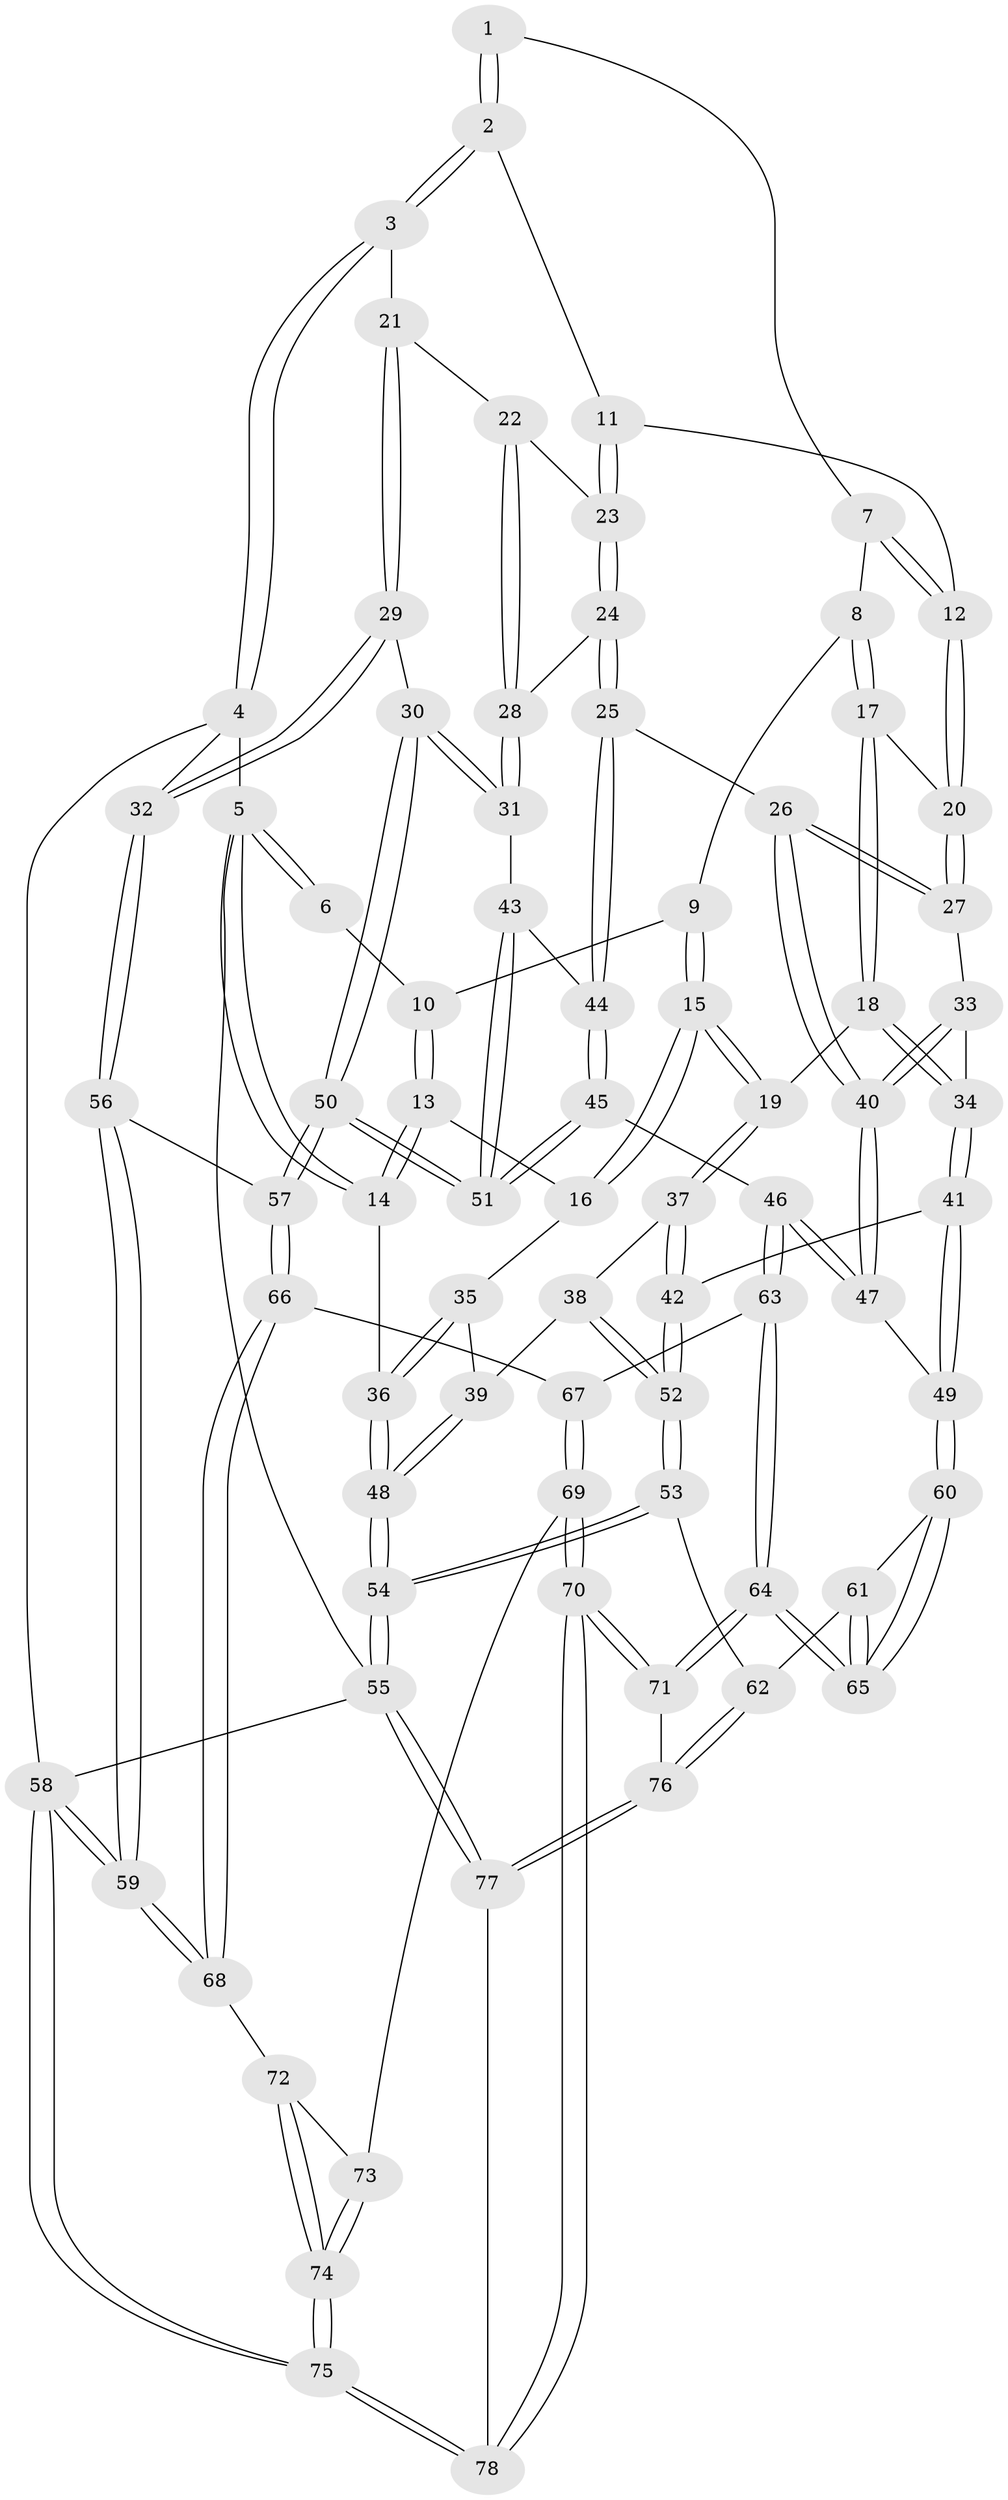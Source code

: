 // Generated by graph-tools (version 1.1) at 2025/27/03/09/25 03:27:16]
// undirected, 78 vertices, 192 edges
graph export_dot {
graph [start="1"]
  node [color=gray90,style=filled];
  1 [pos="+0.3379721332860186+0"];
  2 [pos="+0.7973366535961872+0"];
  3 [pos="+1+0"];
  4 [pos="+1+0"];
  5 [pos="+0+0"];
  6 [pos="+0.07559192671344112+0"];
  7 [pos="+0.33387695765141606+0"];
  8 [pos="+0.2546718456381174+0.11112607424583598"];
  9 [pos="+0.21748453865422246+0.11777104906958867"];
  10 [pos="+0.14859276614200048+0.09812886740163335"];
  11 [pos="+0.6404248533554157+0.08167257151652195"];
  12 [pos="+0.4595261191174421+0.15722236794862374"];
  13 [pos="+0.050756821747889196+0.13380667244956365"];
  14 [pos="+0+0.062200849881604875"];
  15 [pos="+0.15131845767438296+0.2976660326750446"];
  16 [pos="+0.12982865489268727+0.2872041892029744"];
  17 [pos="+0.33105878955120005+0.1779620325030549"];
  18 [pos="+0.2362660422947168+0.3279610792010744"];
  19 [pos="+0.1760994978118658+0.32915581219869156"];
  20 [pos="+0.42895949784669335+0.19056357704065974"];
  21 [pos="+0.8134692478906628+0.2572274685316363"];
  22 [pos="+0.7056953644364735+0.23155084921876978"];
  23 [pos="+0.6661191281244437+0.189260954845896"];
  24 [pos="+0.5588961450839066+0.353232346402768"];
  25 [pos="+0.5580427606943534+0.3538373322086681"];
  26 [pos="+0.541904928037619+0.34837863202446273"];
  27 [pos="+0.4486603790777118+0.28958518300894065"];
  28 [pos="+0.7136682656384628+0.35342776190216424"];
  29 [pos="+0.902443216843041+0.410119487308032"];
  30 [pos="+0.8595109853070135+0.44023589723773926"];
  31 [pos="+0.7397550168140243+0.3855635333865401"];
  32 [pos="+1+0.36200597454092065"];
  33 [pos="+0.40964794161991386+0.3312129662765764"];
  34 [pos="+0.3218756262447312+0.3890370977633947"];
  35 [pos="+0+0.3074734397790455"];
  36 [pos="+0+0.2871636752908262"];
  37 [pos="+0.1678716492711636+0.34730660293339183"];
  38 [pos="+0.12546968368990982+0.40881569340552926"];
  39 [pos="+0.09424762333946193+0.4155869255188038"];
  40 [pos="+0.4484824225274539+0.4459802285162159"];
  41 [pos="+0.33418462019050266+0.5315549105319274"];
  42 [pos="+0.26539749560043396+0.5395947731377702"];
  43 [pos="+0.6493204551249531+0.44050815430001816"];
  44 [pos="+0.5777972056563938+0.4281454949440728"];
  45 [pos="+0.5453011158322739+0.5237488766354608"];
  46 [pos="+0.46638922215028566+0.5677743449678929"];
  47 [pos="+0.4189134394167564+0.5510992799750387"];
  48 [pos="+0+0.5802447157694642"];
  49 [pos="+0.35820342883012796+0.5478961209098401"];
  50 [pos="+0.7736410659325922+0.6211593637991853"];
  51 [pos="+0.7551886240144+0.6090366850391565"];
  52 [pos="+0.17511204376628575+0.5662189146277351"];
  53 [pos="+0.03160513624637634+0.7116083395978905"];
  54 [pos="+0+0.726772049335623"];
  55 [pos="+0+1"];
  56 [pos="+1+0.5247027969884549"];
  57 [pos="+0.778511460039701+0.6650407561183785"];
  58 [pos="+1+1"];
  59 [pos="+1+0.8021898879959408"];
  60 [pos="+0.3419952659814961+0.6184809321417065"];
  61 [pos="+0.28325754521391433+0.7138503362661491"];
  62 [pos="+0.1292597152708623+0.7606697704585256"];
  63 [pos="+0.527521316441504+0.7345039793519348"];
  64 [pos="+0.45366147425455655+0.8472553231908064"];
  65 [pos="+0.43583624206780136+0.8274343552982955"];
  66 [pos="+0.7782385363607514+0.6772838060666786"];
  67 [pos="+0.7226499295132214+0.7041958489150546"];
  68 [pos="+0.7888339341835657+0.6888216984038752"];
  69 [pos="+0.6364566378924879+0.9202194960355433"];
  70 [pos="+0.4742523118510321+1"];
  71 [pos="+0.43875784592858663+0.9475841401977215"];
  72 [pos="+0.8069975147057613+0.7950881441485937"];
  73 [pos="+0.7027632120002674+0.9116999016130591"];
  74 [pos="+0.8986138643851016+1"];
  75 [pos="+1+1"];
  76 [pos="+0.21162857293722484+0.8593651793457645"];
  77 [pos="+0+1"];
  78 [pos="+0.47755481347217493+1"];
  1 -- 2;
  1 -- 2;
  1 -- 7;
  2 -- 3;
  2 -- 3;
  2 -- 11;
  3 -- 4;
  3 -- 4;
  3 -- 21;
  4 -- 5;
  4 -- 32;
  4 -- 58;
  5 -- 6;
  5 -- 6;
  5 -- 14;
  5 -- 14;
  5 -- 55;
  6 -- 10;
  7 -- 8;
  7 -- 12;
  7 -- 12;
  8 -- 9;
  8 -- 17;
  8 -- 17;
  9 -- 10;
  9 -- 15;
  9 -- 15;
  10 -- 13;
  10 -- 13;
  11 -- 12;
  11 -- 23;
  11 -- 23;
  12 -- 20;
  12 -- 20;
  13 -- 14;
  13 -- 14;
  13 -- 16;
  14 -- 36;
  15 -- 16;
  15 -- 16;
  15 -- 19;
  15 -- 19;
  16 -- 35;
  17 -- 18;
  17 -- 18;
  17 -- 20;
  18 -- 19;
  18 -- 34;
  18 -- 34;
  19 -- 37;
  19 -- 37;
  20 -- 27;
  20 -- 27;
  21 -- 22;
  21 -- 29;
  21 -- 29;
  22 -- 23;
  22 -- 28;
  22 -- 28;
  23 -- 24;
  23 -- 24;
  24 -- 25;
  24 -- 25;
  24 -- 28;
  25 -- 26;
  25 -- 44;
  25 -- 44;
  26 -- 27;
  26 -- 27;
  26 -- 40;
  26 -- 40;
  27 -- 33;
  28 -- 31;
  28 -- 31;
  29 -- 30;
  29 -- 32;
  29 -- 32;
  30 -- 31;
  30 -- 31;
  30 -- 50;
  30 -- 50;
  31 -- 43;
  32 -- 56;
  32 -- 56;
  33 -- 34;
  33 -- 40;
  33 -- 40;
  34 -- 41;
  34 -- 41;
  35 -- 36;
  35 -- 36;
  35 -- 39;
  36 -- 48;
  36 -- 48;
  37 -- 38;
  37 -- 42;
  37 -- 42;
  38 -- 39;
  38 -- 52;
  38 -- 52;
  39 -- 48;
  39 -- 48;
  40 -- 47;
  40 -- 47;
  41 -- 42;
  41 -- 49;
  41 -- 49;
  42 -- 52;
  42 -- 52;
  43 -- 44;
  43 -- 51;
  43 -- 51;
  44 -- 45;
  44 -- 45;
  45 -- 46;
  45 -- 51;
  45 -- 51;
  46 -- 47;
  46 -- 47;
  46 -- 63;
  46 -- 63;
  47 -- 49;
  48 -- 54;
  48 -- 54;
  49 -- 60;
  49 -- 60;
  50 -- 51;
  50 -- 51;
  50 -- 57;
  50 -- 57;
  52 -- 53;
  52 -- 53;
  53 -- 54;
  53 -- 54;
  53 -- 62;
  54 -- 55;
  54 -- 55;
  55 -- 77;
  55 -- 77;
  55 -- 58;
  56 -- 57;
  56 -- 59;
  56 -- 59;
  57 -- 66;
  57 -- 66;
  58 -- 59;
  58 -- 59;
  58 -- 75;
  58 -- 75;
  59 -- 68;
  59 -- 68;
  60 -- 61;
  60 -- 65;
  60 -- 65;
  61 -- 62;
  61 -- 65;
  61 -- 65;
  62 -- 76;
  62 -- 76;
  63 -- 64;
  63 -- 64;
  63 -- 67;
  64 -- 65;
  64 -- 65;
  64 -- 71;
  64 -- 71;
  66 -- 67;
  66 -- 68;
  66 -- 68;
  67 -- 69;
  67 -- 69;
  68 -- 72;
  69 -- 70;
  69 -- 70;
  69 -- 73;
  70 -- 71;
  70 -- 71;
  70 -- 78;
  70 -- 78;
  71 -- 76;
  72 -- 73;
  72 -- 74;
  72 -- 74;
  73 -- 74;
  73 -- 74;
  74 -- 75;
  74 -- 75;
  75 -- 78;
  75 -- 78;
  76 -- 77;
  76 -- 77;
  77 -- 78;
}
